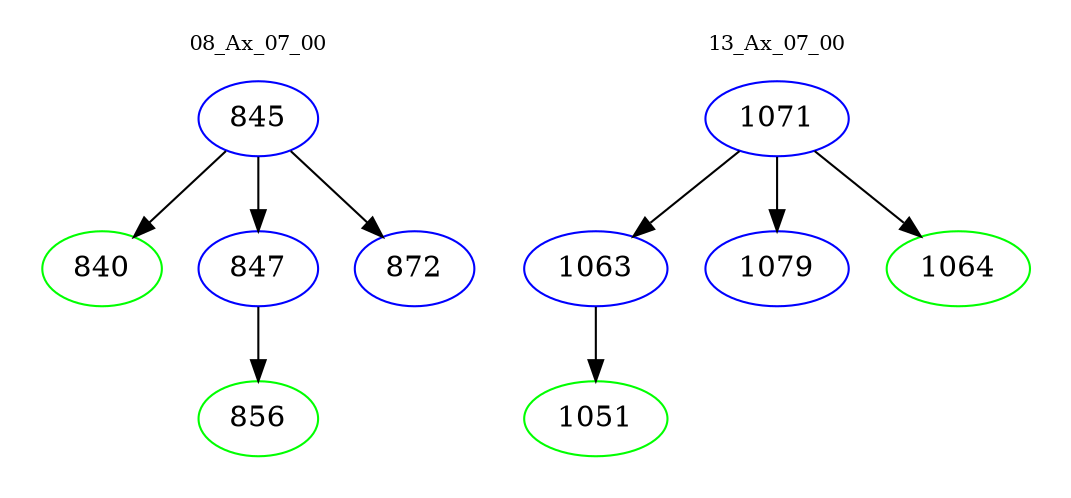 digraph{
subgraph cluster_0 {
color = white
label = "08_Ax_07_00";
fontsize=10;
T0_845 [label="845", color="blue"]
T0_845 -> T0_840 [color="black"]
T0_840 [label="840", color="green"]
T0_845 -> T0_847 [color="black"]
T0_847 [label="847", color="blue"]
T0_847 -> T0_856 [color="black"]
T0_856 [label="856", color="green"]
T0_845 -> T0_872 [color="black"]
T0_872 [label="872", color="blue"]
}
subgraph cluster_1 {
color = white
label = "13_Ax_07_00";
fontsize=10;
T1_1071 [label="1071", color="blue"]
T1_1071 -> T1_1063 [color="black"]
T1_1063 [label="1063", color="blue"]
T1_1063 -> T1_1051 [color="black"]
T1_1051 [label="1051", color="green"]
T1_1071 -> T1_1079 [color="black"]
T1_1079 [label="1079", color="blue"]
T1_1071 -> T1_1064 [color="black"]
T1_1064 [label="1064", color="green"]
}
}
